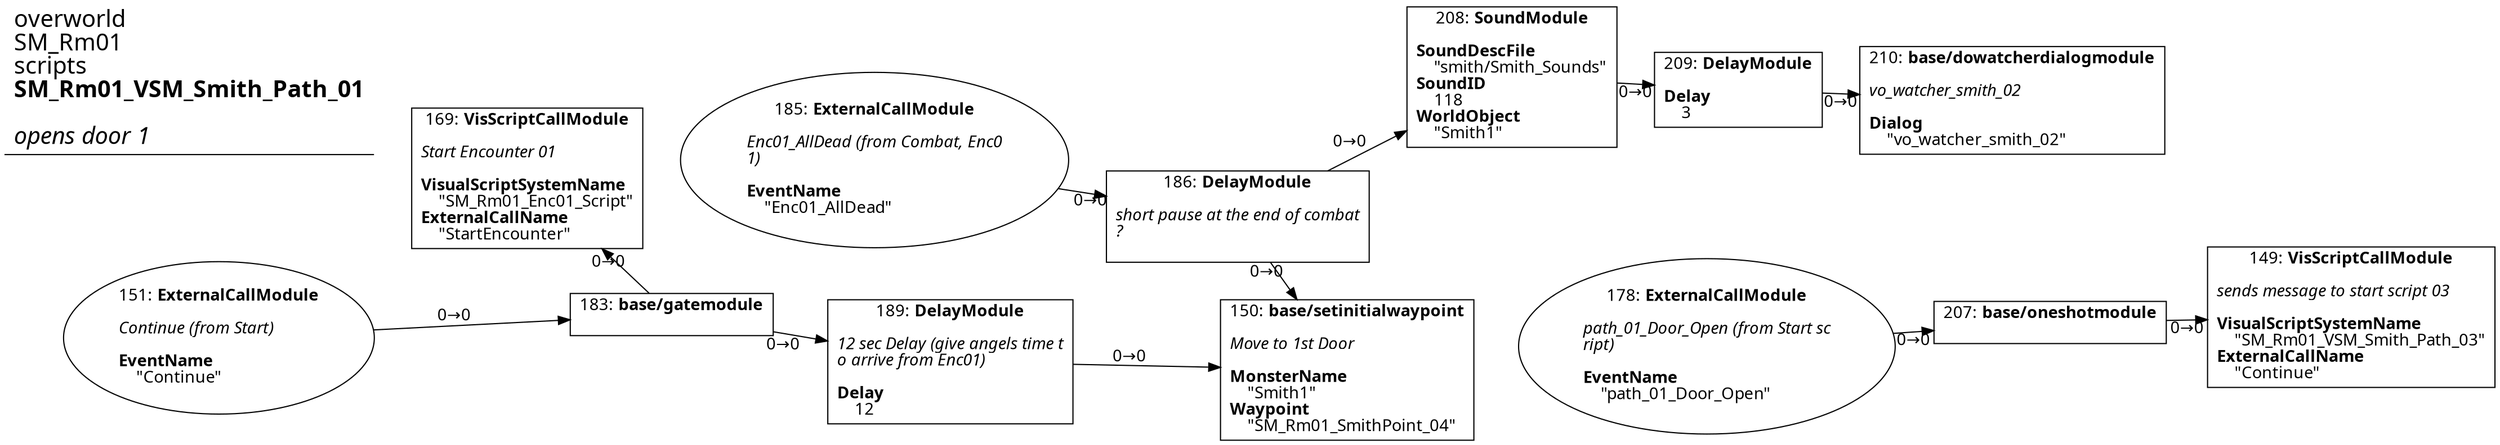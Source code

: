 digraph {
    layout = fdp;
    overlap = prism;
    sep = "+16";
    splines = spline;

    node [ shape = box ];

    graph [ fontname = "Segoe UI" ];
    node [ fontname = "Segoe UI" ];
    edge [ fontname = "Segoe UI" ];

    149 [ label = <149: <b>VisScriptCallModule</b><br/><br/><i>sends message to start script 03<br align="left"/></i><br align="left"/><b>VisualScriptSystemName</b><br align="left"/>    &quot;SM_Rm01_VSM_Smith_Path_03&quot;<br align="left"/><b>ExternalCallName</b><br align="left"/>    &quot;Continue&quot;<br align="left"/>> ];
    149 [ pos = "-0.446,-0.156!" ];

    150 [ label = <150: <b>base/setinitialwaypoint</b><br/><br/><i>Move to 1st Door<br align="left"/></i><br align="left"/><b>MonsterName</b><br align="left"/>    &quot;Smith1&quot;<br align="left"/><b>Waypoint</b><br align="left"/>    &quot;SM_Rm01_SmithPoint_04&quot;<br align="left"/>> ];
    150 [ pos = "-1.251,-0.15!" ];

    151 [ label = <151: <b>ExternalCallModule</b><br/><br/><i>Continue (from Start)<br align="left"/></i><br align="left"/><b>EventName</b><br align="left"/>    &quot;Continue&quot;<br align="left"/>> ];
    151 [ shape = oval ]
    151 [ pos = "-2.2930002,-0.15!" ];
    151 -> 183 [ label = "0→0" ];

    169 [ label = <169: <b>VisScriptCallModule</b><br/><br/><i>Start Encounter 01<br align="left"/></i><br align="left"/><b>VisualScriptSystemName</b><br align="left"/>    &quot;SM_Rm01_Enc01_Script&quot;<br align="left"/><b>ExternalCallName</b><br align="left"/>    &quot;StartEncounter&quot;<br align="left"/>> ];
    169 [ pos = "-1.894,0.029000001!" ];

    178 [ label = <178: <b>ExternalCallModule</b><br/><br/><i>path_01_Door_Open (from Start sc<br align="left"/>ript)<br align="left"/></i><br align="left"/><b>EventName</b><br align="left"/>    &quot;path_01_Door_Open&quot;<br align="left"/>> ];
    178 [ shape = oval ]
    178 [ pos = "-0.878,-0.156!" ];
    178 -> 207 [ label = "0→0" ];

    183 [ label = <183: <b>base/gatemodule</b><br/><br/>> ];
    183 [ pos = "-2.062,-0.15!" ];
    183 -> 169 [ label = "0→0" ];
    183 -> 189 [ label = "0→0" ];

    185 [ label = <185: <b>ExternalCallModule</b><br/><br/><i>Enc01_AllDead (from Combat, Enc0<br align="left"/>1)<br align="left"/></i><br align="left"/><b>EventName</b><br align="left"/>    &quot;Enc01_AllDead&quot;<br align="left"/>> ];
    185 [ shape = oval ]
    185 [ pos = "-1.6990001,0.028!" ];
    185 -> 186 [ label = "0→0" ];

    186 [ label = <186: <b>DelayModule</b><br/><br/><i>short pause at the end of combat<br align="left"/>?<br align="left"/></i><br align="left"/>> ];
    186 [ pos = "-1.4580001,0.028!" ];
    186 -> 150 [ label = "0→0" ];
    186 -> 208 [ label = "0→0" ];

    189 [ label = <189: <b>DelayModule</b><br/><br/><i>12 sec Delay (give angels time t<br align="left"/>o arrive from Enc01)<br align="left"/></i><br align="left"/><b>Delay</b><br align="left"/>    12<br align="left"/>> ];
    189 [ pos = "-1.7120001,-0.15!" ];
    189 -> 150 [ label = "0→0" ];

    207 [ label = <207: <b>base/oneshotmodule</b><br/><br/>> ];
    207 [ pos = "-0.61800003,-0.156!" ];
    207 -> 149 [ label = "0→0" ];

    208 [ label = <208: <b>SoundModule</b><br/><br/><b>SoundDescFile</b><br align="left"/>    &quot;smith/Smith_Sounds&quot;<br align="left"/><b>SoundID</b><br align="left"/>    118<br align="left"/><b>WorldObject</b><br align="left"/>    &quot;Smith1&quot;<br align="left"/>> ];
    208 [ pos = "-1.2270001,0.13800001!" ];
    208 -> 209 [ label = "0→0" ];

    209 [ label = <209: <b>DelayModule</b><br/><br/><b>Delay</b><br align="left"/>    3<br align="left"/>> ];
    209 [ pos = "-1.046,0.13900001!" ];
    209 -> 210 [ label = "0→0" ];

    210 [ label = <210: <b>base/dowatcherdialogmodule</b><br/><br/><i>vo_watcher_smith_02<br align="left"/></i><br align="left"/><b>Dialog</b><br align="left"/>    &quot;vo_watcher_smith_02&quot;<br align="left"/>> ];
    210 [ pos = "-0.86600006,0.13800001!" ];

    title [ pos = "-2.2940001,0.14!" ];
    title [ shape = underline ];
    title [ label = <<font point-size="20">overworld<br align="left"/>SM_Rm01<br align="left"/>scripts<br align="left"/><b>SM_Rm01_VSM_Smith_Path_01</b><br align="left"/><br/><i>opens door 1</i><br align="left"/></font>> ];
}
